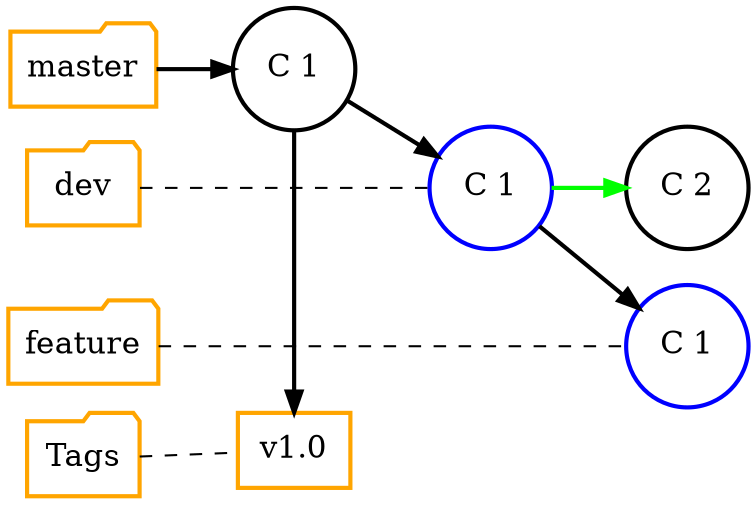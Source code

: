 digraph git_scenario_4 {
    splines=line
    rankdir="LR"
    bgcolor="transparent"

    edge[style=bold]

    /* Nodes representing the branches */
    node[ fontsize=15.0,style="bold", shape=folder, color=orange]
    master [group="master"]
    dev [group="dev"]
    feature [label="feature", group="feature"]
    tags [label="Tags", group="tags"]

    /* Nodes representing commit */
    node[ fontsize=15.0,shape=circle, color=""]
    C_1[label="C 1", group="master"]
    C_2[label="C 2", group="dev"]

    /* Nodes representing pointer */
    node[color="blue"]
    C_1_D [label="C 1", group="dev"]
    C_1_F_1 [label="C 1", group="feature"]

    /* Nodes representing Tags */
    node[shape=rect,fontsize=15.0, color=orange]
    T_1 [label="v1.0", group="release"]

    /* Define master branch commits */
    master -> C_1
    feature -> C_1_F_1 [arrowhead=none,style="dashed"]
    dev -> C_1_D [arrowhead=none,style="dashed"]
    tags -> T_1 [arrowhead=none,style="dashed"]

    /* 1. inter branch commit */
    C_1 -> C_1_D -> C_1_F_1
    C_1_D -> C_2 [color="green"]

    /* 2. Git Tags */
    C_1 -> T_1

    /* Connect branches with invis edges, to declare ordering this way */
    edge[style=invis]
    master -> dev -> feature -> tags

    {rank=same; C_1 T_1}
    {rank=same; master dev feature tags}
}
